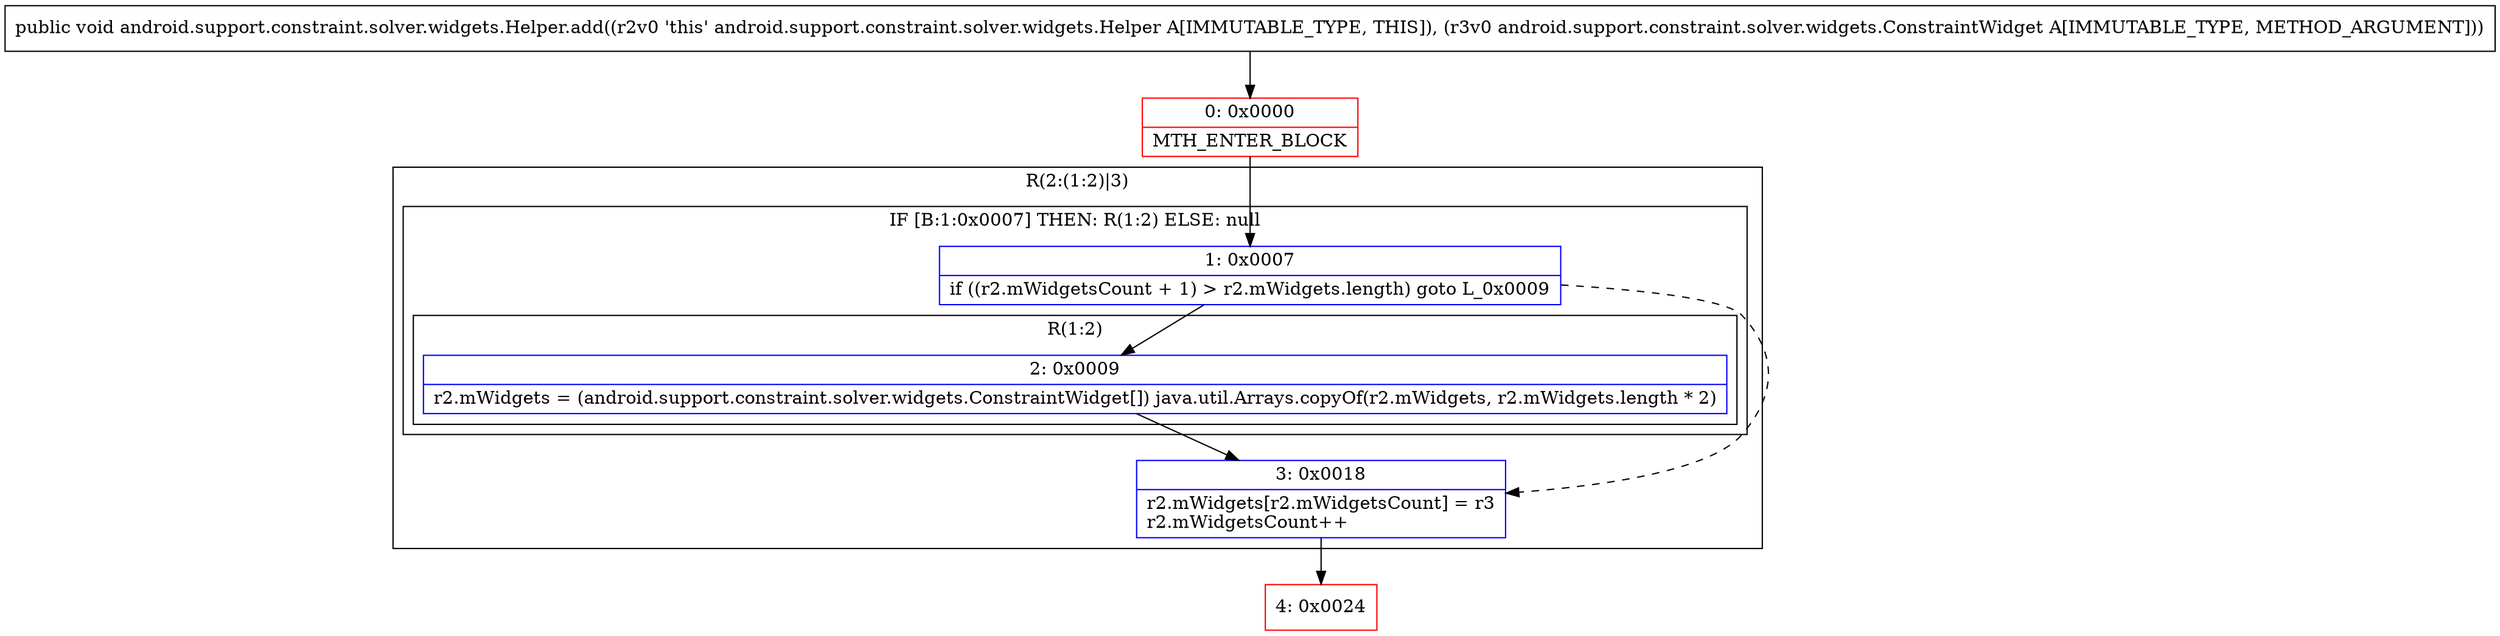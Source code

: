 digraph "CFG forandroid.support.constraint.solver.widgets.Helper.add(Landroid\/support\/constraint\/solver\/widgets\/ConstraintWidget;)V" {
subgraph cluster_Region_71585465 {
label = "R(2:(1:2)|3)";
node [shape=record,color=blue];
subgraph cluster_IfRegion_1259209788 {
label = "IF [B:1:0x0007] THEN: R(1:2) ELSE: null";
node [shape=record,color=blue];
Node_1 [shape=record,label="{1\:\ 0x0007|if ((r2.mWidgetsCount + 1) \> r2.mWidgets.length) goto L_0x0009\l}"];
subgraph cluster_Region_2074224184 {
label = "R(1:2)";
node [shape=record,color=blue];
Node_2 [shape=record,label="{2\:\ 0x0009|r2.mWidgets = (android.support.constraint.solver.widgets.ConstraintWidget[]) java.util.Arrays.copyOf(r2.mWidgets, r2.mWidgets.length * 2)\l}"];
}
}
Node_3 [shape=record,label="{3\:\ 0x0018|r2.mWidgets[r2.mWidgetsCount] = r3\lr2.mWidgetsCount++\l}"];
}
Node_0 [shape=record,color=red,label="{0\:\ 0x0000|MTH_ENTER_BLOCK\l}"];
Node_4 [shape=record,color=red,label="{4\:\ 0x0024}"];
MethodNode[shape=record,label="{public void android.support.constraint.solver.widgets.Helper.add((r2v0 'this' android.support.constraint.solver.widgets.Helper A[IMMUTABLE_TYPE, THIS]), (r3v0 android.support.constraint.solver.widgets.ConstraintWidget A[IMMUTABLE_TYPE, METHOD_ARGUMENT])) }"];
MethodNode -> Node_0;
Node_1 -> Node_2;
Node_1 -> Node_3[style=dashed];
Node_2 -> Node_3;
Node_3 -> Node_4;
Node_0 -> Node_1;
}


